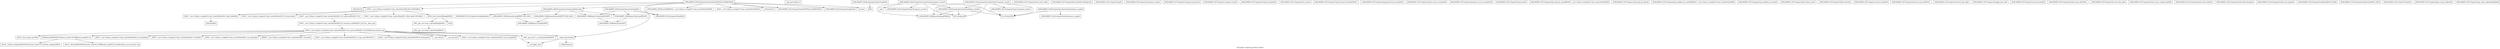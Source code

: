 digraph "Call graph: compute_gyration_chunk.ll" {
	label="Call graph: compute_gyration_chunk.ll";

	Node0x559c17c712c0 [shape=record,label="{_ZN9LAMMPS_NS20ComputeGyrationChunkC2EPNS_6LAMMPSEiPPc}"];
	Node0x559c17c712c0 -> Node0x559c17c967f0;
	Node0x559c17c712c0 -> Node0x559c17c92c20;
	Node0x559c17c712c0 -> Node0x559c17c87a60;
	Node0x559c17c712c0 -> Node0x559c17c876f0;
	Node0x559c17c712c0 -> Node0x559c17c3e770;
	Node0x559c17c712c0 -> Node0x559c17c3eb50;
	Node0x559c17c712c0 -> Node0x559c17cbab20;
	Node0x559c17c712c0 -> Node0x559c17c3e6f0;
	Node0x559c17c712c0 -> Node0x559c17c80c50;
	Node0x559c17c712c0 -> Node0x559c17c3fb20;
	Node0x559c17c87a60 [shape=record,label="{strcmp}"];
	Node0x559c17c3e6f0 [shape=record,label="{_ZN9LAMMPS_NS5Error3allERKNSt7__cxx1112basic_stringIcSt11char_traitsIcESaIcEEEiS8_}"];
	Node0x559c17c876f0 [shape=record,label="{_ZNSaIcEC1Ev}"];
	Node0x559c17c967f0 [shape=record,label="{_ZN9LAMMPS_NS12ComputeChunkC2EPNS_6LAMMPSEiPPc}"];
	Node0x559c17c92c20 [shape=record,label="{_ZN9LAMMPS_NS12ComputeChunk4initEv}"];
	Node0x559c17c3de20 [shape=record,label="{__gxx_personality_v0}"];
	Node0x559c17c3eb50 [shape=record,label="{_ZN9LAMMPS_NS12ComputeChunkD2Ev}"];
	Node0x559c17c4a960 [shape=record,label="{_ZN9LAMMPS_NS20ComputeGyrationChunkD2Ev}"];
	Node0x559c17c4a960 -> Node0x559c17c8b570;
	Node0x559c17c4a960 -> Node0x559c17c4d4f0;
	Node0x559c17c4a960 -> Node0x559c17c7fdd0;
	Node0x559c17c4a960 -> Node0x559c17c3eb50;
	Node0x559c17c3e770 [shape=record,label="{_ZNSt7__cxx1112basic_stringIcSt11char_traitsIcESaIcEEC2IS3_EEPKcRKS3_}"];
	Node0x559c17c3e770 -> Node0x559c17c3f220;
	Node0x559c17c3e770 -> Node0x559c17c68760;
	Node0x559c17c3e770 -> Node0x559c17c438f0;
	Node0x559c17c3e770 -> Node0x559c17c96380;
	Node0x559c17c3e770 -> Node0x559c17c87ae0;
	Node0x559c17c80c50 [shape=record,label="{_ZNSt7__cxx1112basic_stringIcSt11char_traitsIcESaIcEED1Ev}"];
	Node0x559c17c3fb20 [shape=record,label="{_ZNSaIcED1Ev}"];
	Node0x559c17cbab20 [shape=record,label="{_ZN9LAMMPS_NS20ComputeGyrationChunk8allocateEv}"];
	Node0x559c17cbab20 -> Node0x559c17c3f6c0;
	Node0x559c17cbab20 -> Node0x559c17c8b570;
	Node0x559c17cbab20 -> Node0x559c17c55580;
	Node0x559c17cbab20 -> Node0x559c17c7fdd0;
	Node0x559c17cbab20 -> Node0x559c17c4c9d0;
	Node0x559c17c8b570 [shape=record,label="{_ZN9LAMMPS_NS6Memory7destroyIdEEvRPT_}"];
	Node0x559c17c8b570 -> Node0x559c17c4f6c0;
	Node0x559c17c4d4f0 [shape=record,label="{__clang_call_terminate}"];
	Node0x559c17c4d4f0 -> Node0x559c17c50080;
	Node0x559c17c4d4f0 -> Node0x559c17c4c390;
	Node0x559c17c50080 [shape=record,label="{__cxa_begin_catch}"];
	Node0x559c17c4c390 [shape=record,label="{_ZSt9terminatev}"];
	Node0x559c17c7fdd0 [shape=record,label="{_ZN9LAMMPS_NS6Memory7destroyIdEEvRPPT_}"];
	Node0x559c17c7fdd0 -> Node0x559c17c4f6c0;
	Node0x559c17c55db0 [shape=record,label="{_ZN9LAMMPS_NS20ComputeGyrationChunkD0Ev}"];
	Node0x559c17c55db0 -> Node0x559c17c57360;
	Node0x559c17c57360 [shape=record,label="{_ZdlPv}"];
	Node0x559c17c57a90 [shape=record,label="{_ZN9LAMMPS_NS20ComputeGyrationChunk14compute_vectorEv}"];
	Node0x559c17c57a90 -> Node0x559c17c58260;
	Node0x559c17c57a90 -> Node0x559c17c58fd0;
	Node0x559c17c57a90 -> Node0x559c17c59940;
	Node0x559c17c57a90 -> Node0x559c17c5a0e0;
	Node0x559c17c57a90 -> Node0x559c17c5bb70;
	Node0x559c17c57a90 -> Node0x559c17c5b100;
	Node0x559c17c58260 [shape=record,label="{_ZN9LAMMPS_NS12ComputeChunk14compute_vectorEv}"];
	Node0x559c17c58fd0 [shape=record,label="{_ZN9LAMMPS_NS20ComputeGyrationChunk9com_chunkEv}"];
	Node0x559c17c58fd0 -> Node0x559c17c59940;
	Node0x559c17c58fd0 -> Node0x559c17c5a0e0;
	Node0x559c17c58fd0 -> Node0x559c17c5b100;
	Node0x559c17c630a0 [shape=record,label="{_ZN9LAMMPS_NS20ComputeGyrationChunk12memory_usageEv}"];
	Node0x559c17c630a0 -> Node0x559c17c63a30;
	Node0x559c17c630a0 -> Node0x559c17c5a0e0;
	Node0x559c17c59940 [shape=record,label="{_ZN9LAMMPS_NS6Domain5unmapEPKdiPd}"];
	Node0x559c17c5a0e0 [shape=record,label="{llvm.fmuladd.f64}"];
	Node0x559c17c5b100 [shape=record,label="{MPI_Allreduce}"];
	Node0x559c17c5bb70 [shape=record,label="{sqrt}"];
	Node0x559c17c5e8f0 [shape=record,label="{_ZN9LAMMPS_NS20ComputeGyrationChunk13compute_arrayEv}"];
	Node0x559c17c5e8f0 -> Node0x559c17c612a0;
	Node0x559c17c5e8f0 -> Node0x559c17c58fd0;
	Node0x559c17c5e8f0 -> Node0x559c17c59940;
	Node0x559c17c5e8f0 -> Node0x559c17c5a0e0;
	Node0x559c17c5e8f0 -> Node0x559c17c5b100;
	Node0x559c17c612a0 [shape=record,label="{_ZN9LAMMPS_NS12ComputeChunk13compute_arrayEv}"];
	Node0x559c17c3f6c0 [shape=record,label="{_ZN9LAMMPS_NS12ComputeChunk8allocateEv}"];
	Node0x559c17c55580 [shape=record,label="{_ZN9LAMMPS_NS6Memory6createIdEEPT_RS3_iPKc}"];
	Node0x559c17c55580 -> Node0x559c17c62060;
	Node0x559c17c4c9d0 [shape=record,label="{_ZN9LAMMPS_NS6Memory6createIdEEPPT_RS4_iiPKc}"];
	Node0x559c17c4c9d0 -> Node0x559c17c62060;
	Node0x559c17c63a30 [shape=record,label="{_ZN9LAMMPS_NS12ComputeChunk12memory_usageEv}"];
	Node0x559c17c64040 [shape=record,label="{_ZN9LAMMPS_NS7Compute15reset_extra_dofEv}"];
	Node0x559c17c64eb0 [shape=record,label="{_ZN9LAMMPS_NS7Compute9init_listEiPNS_9NeighListE}"];
	Node0x559c17c6b2b0 [shape=record,label="{_ZN9LAMMPS_NS7Compute5setupEv}"];
	Node0x559c17c66b40 [shape=record,label="{_ZN9LAMMPS_NS7Compute14compute_scalarEv}"];
	Node0x559c17c738d0 [shape=record,label="{_ZN9LAMMPS_NS7Compute15compute_peratomEv}"];
	Node0x559c17c79450 [shape=record,label="{_ZN9LAMMPS_NS7Compute13compute_localEv}"];
	Node0x559c17c77bc0 [shape=record,label="{_ZN9LAMMPS_NS7Compute15compute_pergridEv}"];
	Node0x559c17c7dac0 [shape=record,label="{_ZN9LAMMPS_NS7Compute10set_arraysEi}"];
	Node0x559c17c80d90 [shape=record,label="{_ZN9LAMMPS_NS7Compute17pack_forward_commEiPiPdiS1_}"];
	Node0x559c17c81180 [shape=record,label="{_ZN9LAMMPS_NS7Compute19unpack_forward_commEiiPd}"];
	Node0x559c17c81df0 [shape=record,label="{_ZN9LAMMPS_NS7Compute17pack_reverse_commEiiPd}"];
	Node0x559c17c85c80 [shape=record,label="{_ZN9LAMMPS_NS7Compute19unpack_reverse_commEiPiPd}"];
	Node0x559c17c8c090 [shape=record,label="{_ZN9LAMMPS_NS7Compute10reset_gridEv}"];
	Node0x559c17c96fe0 [shape=record,label="{_ZN9LAMMPS_NS7Compute16get_grid_by_nameERKNSt7__cxx1112basic_stringIcSt11char_traitsIcESaIcEEERi}"];
	Node0x559c17c91ee0 [shape=record,label="{_ZN9LAMMPS_NS7Compute17get_grid_by_indexEi}"];
	Node0x559c17c93c40 [shape=record,label="{_ZN9LAMMPS_NS7Compute20get_griddata_by_nameEiRKNSt7__cxx1112basic_stringIcSt11char_traitsIcESaIcEEERi}"];
	Node0x559c17c74d70 [shape=record,label="{_ZN9LAMMPS_NS7Compute21get_griddata_by_indexEi}"];
	Node0x559c17ca05b0 [shape=record,label="{_ZN9LAMMPS_NS7Compute14dof_remove_preEv}"];
	Node0x559c17ca2a00 [shape=record,label="{_ZN9LAMMPS_NS7Compute10dof_removeEi}"];
	Node0x559c17ca3bd0 [shape=record,label="{_ZN9LAMMPS_NS7Compute11remove_biasEiPd}"];
	Node0x559c17ca4e30 [shape=record,label="{_ZN9LAMMPS_NS7Compute15remove_bias_thrEiPdS1_}"];
	Node0x559c17ca6420 [shape=record,label="{_ZN9LAMMPS_NS7Compute15remove_bias_allEv}"];
	Node0x559c17ca7330 [shape=record,label="{_ZN9LAMMPS_NS7Compute16reapply_bias_allEv}"];
	Node0x559c17ca8230 [shape=record,label="{_ZN9LAMMPS_NS7Compute12restore_biasEiPd}"];
	Node0x559c17ca9c40 [shape=record,label="{_ZN9LAMMPS_NS7Compute16restore_bias_thrEiPdS1_}"];
	Node0x559c17cab190 [shape=record,label="{_ZN9LAMMPS_NS7Compute16restore_bias_allEv}"];
	Node0x559c17caba50 [shape=record,label="{_ZN9LAMMPS_NS7Compute23reset_extra_compute_fixEPKc}"];
	Node0x559c17caf500 [shape=record,label="{_ZN9LAMMPS_NS12ComputeChunk11lock_enableEv}"];
	Node0x559c17cafb00 [shape=record,label="{_ZN9LAMMPS_NS12ComputeChunk12lock_disableEv}"];
	Node0x559c17cb25e0 [shape=record,label="{_ZN9LAMMPS_NS12ComputeChunk11lock_lengthEv}"];
	Node0x559c17cb3370 [shape=record,label="{_ZN9LAMMPS_NS12ComputeChunk4lockEPNS_3FixEll}"];
	Node0x559c17cb4230 [shape=record,label="{_ZN9LAMMPS_NS12ComputeChunk6unlockEPNS_3FixE}"];
	Node0x559c17cb5200 [shape=record,label="{_ZN9LAMMPS_NS7Compute7refreshEv}"];
	Node0x559c17cb2890 [shape=record,label="{_ZN9LAMMPS_NS7Compute19pair_setup_callbackEii}"];
	Node0x559c17c3f220 [shape=record,label="{_ZNSt7__cxx1112basic_stringIcSt11char_traitsIcESaIcEE13_M_local_dataEv}"];
	Node0x559c17c68760 [shape=record,label="{_ZNSt7__cxx1112basic_stringIcSt11char_traitsIcESaIcEE12_Alloc_hiderC1EPcRKS3_}"];
	Node0x559c17cb2fa0 [shape=record,label="{_ZN9LAMMPS_NS7Compute19pair_tally_callbackEiiiidddddd}"];
	Node0x559c17c96380 [shape=record,label="{_ZNSt7__cxx1112basic_stringIcSt11char_traitsIcESaIcEE12_M_constructIPKcEEvT_S8_}"];
	Node0x559c17c96380 -> Node0x559c17cb7030;
	Node0x559c17c438f0 [shape=record,label="{_ZNSt11char_traitsIcE6lengthEPKc}"];
	Node0x559c17c438f0 -> Node0x559c17c42d90;
	Node0x559c17c438f0 -> Node0x559c17c4d640;
	Node0x559c17c87ae0 [shape=record,label="{_ZNSt7__cxx1112basic_stringIcSt11char_traitsIcESaIcEE12_Alloc_hiderD2Ev}"];
	Node0x559c17c87ae0 -> Node0x559c17c658e0;
	Node0x559c17cb7030 [shape=record,label="{_ZNSt7__cxx1112basic_stringIcSt11char_traitsIcESaIcEE16_M_construct_auxIPKcEEvT_S8_St12__false_type}"];
	Node0x559c17cb7030 -> Node0x559c17c903e0;
	Node0x559c17c903e0 [shape=record,label="{_ZNSt7__cxx1112basic_stringIcSt11char_traitsIcESaIcEE12_M_constructIPKcEEvT_S8_St20forward_iterator_tag}"];
	Node0x559c17c903e0 -> Node0x559c17ca2520;
	Node0x559c17c903e0 -> Node0x559c17ca1be0;
	Node0x559c17c903e0 -> Node0x559c17ca1740;
	Node0x559c17c903e0 -> Node0x559c17ca20a0;
	Node0x559c17c903e0 -> Node0x559c17ca0920;
	Node0x559c17c903e0 -> Node0x559c17c63d50;
	Node0x559c17c903e0 -> Node0x559c17cb7c10;
	Node0x559c17c903e0 -> Node0x559c17c54340;
	Node0x559c17c903e0 -> Node0x559c17c50080;
	Node0x559c17c903e0 -> Node0x559c17cc9000;
	Node0x559c17c903e0 -> Node0x559c17cc9080;
	Node0x559c17c903e0 -> Node0x559c17cc9100;
	Node0x559c17c903e0 -> Node0x559c17cc9180;
	Node0x559c17c903e0 -> Node0x559c17c4d4f0;
	Node0x559c17ca2520 [shape=record,label="{_ZN9__gnu_cxx17__is_null_pointerIKcEEbPT_}"];
	Node0x559c17ca1be0 [shape=record,label="{_ZSt19__throw_logic_errorPKc}"];
	Node0x559c17ca1740 [shape=record,label="{_ZSt8distanceIPKcENSt15iterator_traitsIT_E15difference_typeES3_S3_}"];
	Node0x559c17ca1740 -> Node0x559c17cc9200;
	Node0x559c17ca1740 -> Node0x559c17cc9280;
	Node0x559c17ca0920 [shape=record,label="{_ZNSt7__cxx1112basic_stringIcSt11char_traitsIcESaIcEE7_M_dataEPc}"];
	Node0x559c17ca20a0 [shape=record,label="{_ZNSt7__cxx1112basic_stringIcSt11char_traitsIcESaIcEE9_M_createERmm}"];
	Node0x559c17c63d50 [shape=record,label="{_ZNSt7__cxx1112basic_stringIcSt11char_traitsIcESaIcEE11_M_capacityEm}"];
	Node0x559c17c54340 [shape=record,label="{_ZNSt7__cxx1112basic_stringIcSt11char_traitsIcESaIcEE13_S_copy_charsEPcPKcS7_}"];
	Node0x559c17cb7c10 [shape=record,label="{_ZNKSt7__cxx1112basic_stringIcSt11char_traitsIcESaIcEE7_M_dataEv}"];
	Node0x559c17cc9000 [shape=record,label="{_ZNSt7__cxx1112basic_stringIcSt11char_traitsIcESaIcEE10_M_disposeEv}"];
	Node0x559c17cc9080 [shape=record,label="{__cxa_rethrow}"];
	Node0x559c17cc9100 [shape=record,label="{__cxa_end_catch}"];
	Node0x559c17cc9180 [shape=record,label="{_ZNSt7__cxx1112basic_stringIcSt11char_traitsIcESaIcEE13_M_set_lengthEm}"];
	Node0x559c17cc9280 [shape=record,label="{_ZSt10__distanceIPKcENSt15iterator_traitsIT_E15difference_typeES3_S3_St26random_access_iterator_tag}"];
	Node0x559c17cc9200 [shape=record,label="{_ZSt19__iterator_categoryIPKcENSt15iterator_traitsIT_E17iterator_categoryERKS3_}"];
	Node0x559c17c42d90 [shape=record,label="{_ZN9__gnu_cxx11char_traitsIcE6lengthEPKc}"];
	Node0x559c17c42d90 -> Node0x559c17cc9300;
	Node0x559c17c4d640 [shape=record,label="{strlen}"];
	Node0x559c17cc9300 [shape=record,label="{_ZN9__gnu_cxx11char_traitsIcE2eqERKcS3_}"];
	Node0x559c17c658e0 [shape=record,label="{_ZNSaIcED2Ev}"];
	Node0x559c17c4f6c0 [shape=record,label="{_ZN9LAMMPS_NS6Memory5sfreeEPv}"];
	Node0x559c17c62060 [shape=record,label="{_ZN9LAMMPS_NS6Memory7smallocElPKc}"];
}
